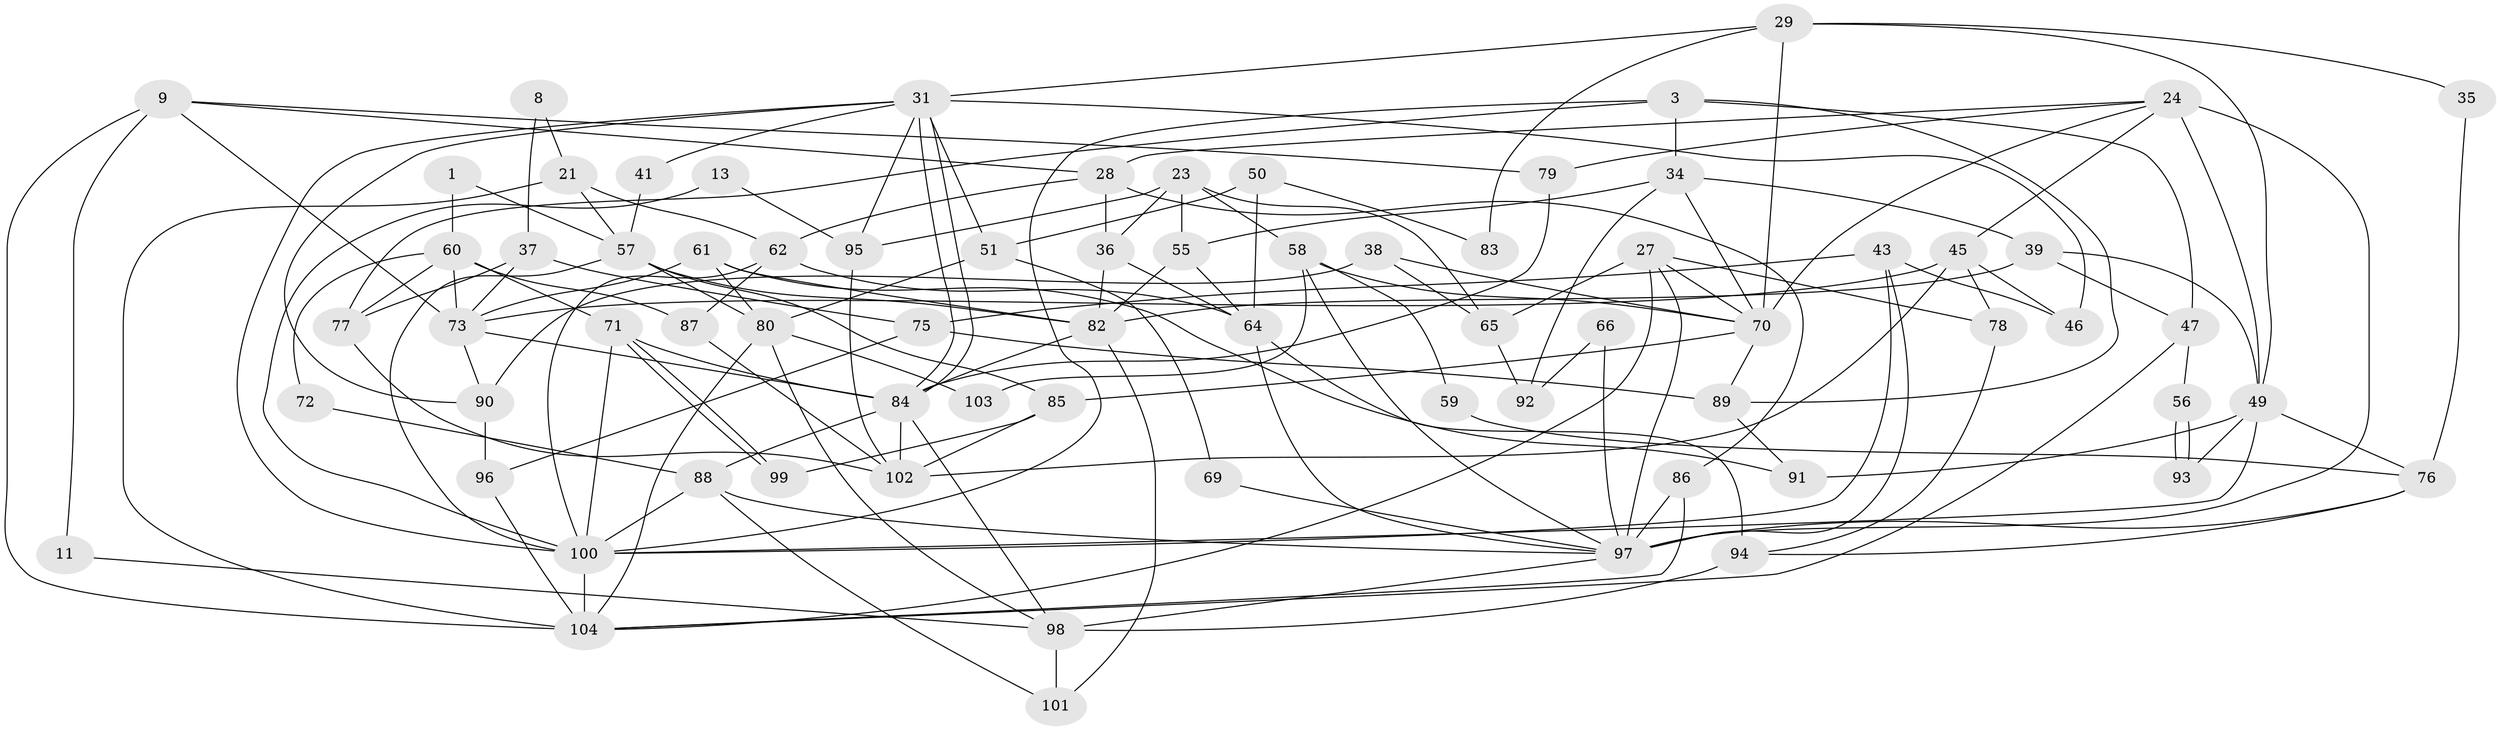 // original degree distribution, {2: 0.15384615384615385, 7: 0.04807692307692308, 5: 0.18269230769230768, 4: 0.25961538461538464, 3: 0.25961538461538464, 6: 0.07692307692307693, 9: 0.009615384615384616, 8: 0.009615384615384616}
// Generated by graph-tools (version 1.1) at 2025/53/03/04/25 21:53:08]
// undirected, 72 vertices, 159 edges
graph export_dot {
graph [start="1"]
  node [color=gray90,style=filled];
  1;
  3;
  8;
  9 [super="+6"];
  11;
  13;
  21;
  23 [super="+4"];
  24 [super="+2"];
  27;
  28;
  29;
  31;
  34;
  35;
  36;
  37;
  38;
  39;
  41;
  43 [super="+25"];
  45;
  46;
  47;
  49;
  50;
  51;
  55;
  56;
  57 [super="+44"];
  58 [super="+18"];
  59;
  60 [super="+42"];
  61;
  62 [super="+20"];
  64 [super="+63"];
  65;
  66;
  69 [super="+54"];
  70 [super="+12"];
  71;
  72;
  73 [super="+30"];
  75;
  76;
  77 [super="+40"];
  78;
  79;
  80;
  82 [super="+74"];
  83;
  84 [super="+10+17"];
  85;
  86;
  87;
  88;
  89 [super="+32"];
  90;
  91 [super="+22"];
  92;
  93;
  94;
  95;
  96;
  97 [super="+81+68"];
  98 [super="+48"];
  99;
  100 [super="+15+52"];
  101;
  102 [super="+19"];
  103;
  104 [super="+16+67"];
  1 -- 60;
  1 -- 57;
  3 -- 47;
  3 -- 34;
  3 -- 77;
  3 -- 89;
  3 -- 100;
  8 -- 37;
  8 -- 21;
  9 -- 73;
  9 -- 104;
  9 -- 11;
  9 -- 28;
  9 -- 79;
  11 -- 98;
  13 -- 95;
  13 -- 100;
  21 -- 62 [weight=2];
  21 -- 104 [weight=2];
  21 -- 57;
  23 -- 55;
  23 -- 58;
  23 -- 65;
  23 -- 36;
  23 -- 95;
  24 -- 70 [weight=2];
  24 -- 97 [weight=3];
  24 -- 49;
  24 -- 28;
  24 -- 45;
  24 -- 79;
  27 -- 97;
  27 -- 78;
  27 -- 65;
  27 -- 70;
  27 -- 104;
  28 -- 36;
  28 -- 86;
  28 -- 62;
  29 -- 31;
  29 -- 49;
  29 -- 35;
  29 -- 83;
  29 -- 70;
  31 -- 84;
  31 -- 84;
  31 -- 41;
  31 -- 46;
  31 -- 51;
  31 -- 90;
  31 -- 95;
  31 -- 100;
  34 -- 70;
  34 -- 39;
  34 -- 55;
  34 -- 92;
  35 -- 76;
  36 -- 82;
  36 -- 64;
  37 -- 77;
  37 -- 73;
  37 -- 75;
  38 -- 90;
  38 -- 70;
  38 -- 65;
  39 -- 47;
  39 -- 49;
  39 -- 82;
  41 -- 57;
  43 -- 75;
  43 -- 46;
  43 -- 97 [weight=2];
  43 -- 100;
  45 -- 46;
  45 -- 73 [weight=2];
  45 -- 78;
  45 -- 102 [weight=2];
  47 -- 56;
  47 -- 104;
  49 -- 76;
  49 -- 91;
  49 -- 93;
  49 -- 100 [weight=2];
  50 -- 51;
  50 -- 64;
  50 -- 83;
  51 -- 80;
  51 -- 69;
  55 -- 64;
  55 -- 82;
  56 -- 93;
  56 -- 93;
  57 -- 82 [weight=2];
  57 -- 85;
  57 -- 80;
  57 -- 100;
  58 -- 97;
  58 -- 59;
  58 -- 70;
  58 -- 103;
  59 -- 76;
  60 -- 73;
  60 -- 71 [weight=2];
  60 -- 87;
  60 -- 72;
  60 -- 77;
  61 -- 82;
  61 -- 80;
  61 -- 73;
  61 -- 91;
  62 -- 100;
  62 -- 64 [weight=2];
  62 -- 87;
  64 -- 94;
  64 -- 97;
  65 -- 92;
  66 -- 92;
  66 -- 97;
  69 -- 97 [weight=2];
  70 -- 85;
  70 -- 89;
  71 -- 99;
  71 -- 99;
  71 -- 84;
  71 -- 100;
  72 -- 88;
  73 -- 84;
  73 -- 90;
  75 -- 89 [weight=2];
  75 -- 96;
  76 -- 94;
  76 -- 97;
  77 -- 102 [weight=2];
  78 -- 94;
  79 -- 84;
  80 -- 98;
  80 -- 103;
  80 -- 104;
  82 -- 101;
  82 -- 84;
  84 -- 88;
  84 -- 102;
  84 -- 98;
  85 -- 99;
  85 -- 102;
  86 -- 97;
  86 -- 104;
  87 -- 102;
  88 -- 100;
  88 -- 101;
  88 -- 97;
  89 -- 91;
  90 -- 96;
  94 -- 98 [weight=2];
  95 -- 102;
  96 -- 104;
  97 -- 98;
  98 -- 101;
  100 -- 104 [weight=2];
}
